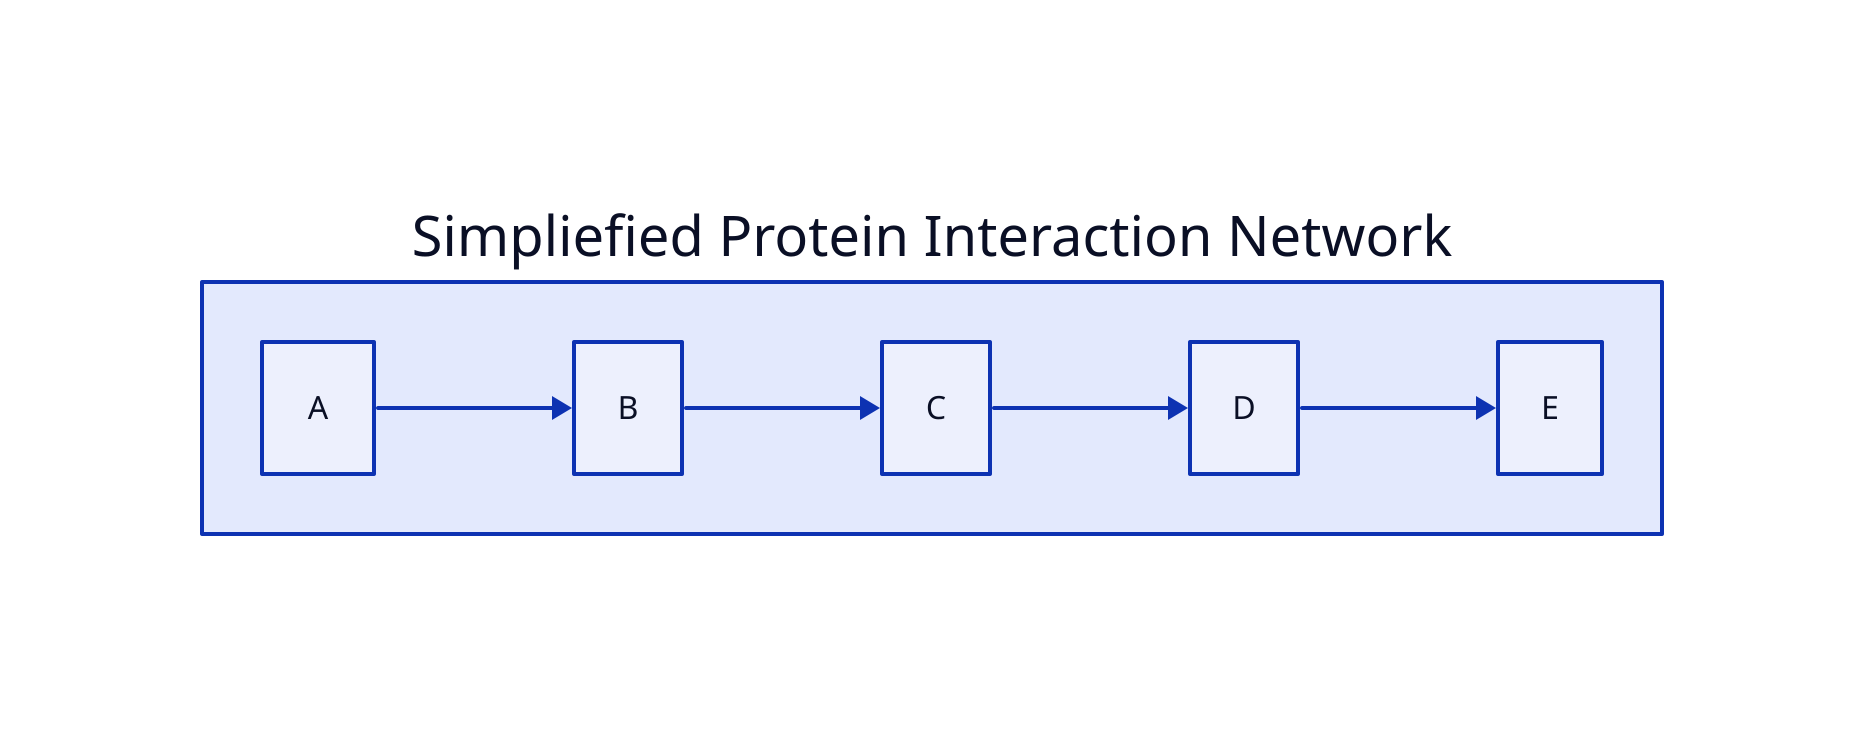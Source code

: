 direction: right
title: Simpliefied Protein Interaction Network {
    A --> B
    B --> C
    C --> D
    D --> E
}